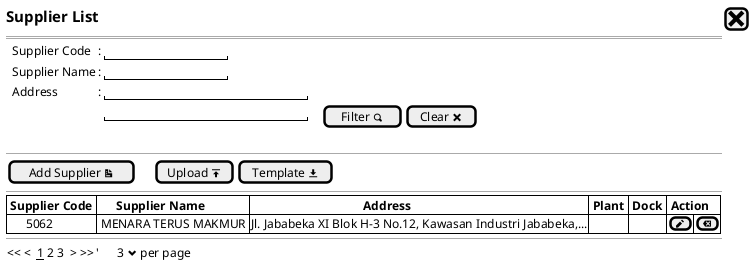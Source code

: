 @startsalt
{
 <size:15><b>Supplier List |[<size:25><&x>]|*
  ==
  {
      .|Supplier Code  |: |"               "|*
      .|Supplier Name  |: |"               "|*
      .|Address        |: |"                         "|*      
      .|.              |. |"                         "|.|.|[Filter <&magnifying-glass>]| [Clear <&x>]|*      
  }
  .
  --
  {
  [Add Supplier <&document>]|.|.|.|[Upload <&data-transfer-upload>]| [Template <&data-transfer-download>]|* 
  }
  --
  {#
    |<b> Supplier Code |<b>      Supplier Name   |<b>                                    Address                                  |<b> Plant  |<b> Dock |<b> Action |*|*|*
    |      5062	       | MENARA TERUS MAKMUR 		                  |Jl. Jababeka XI Blok H-3 No.12, Kawasan Industri Jababeka,...  |.          |.        |[<&pencil>]|[<&delete>]|*

  }
  --
  {
  << <  __1__ 2 3  > >>  |'      3 <&chevron-bottom> per page |*
  }

}
@endsalt
